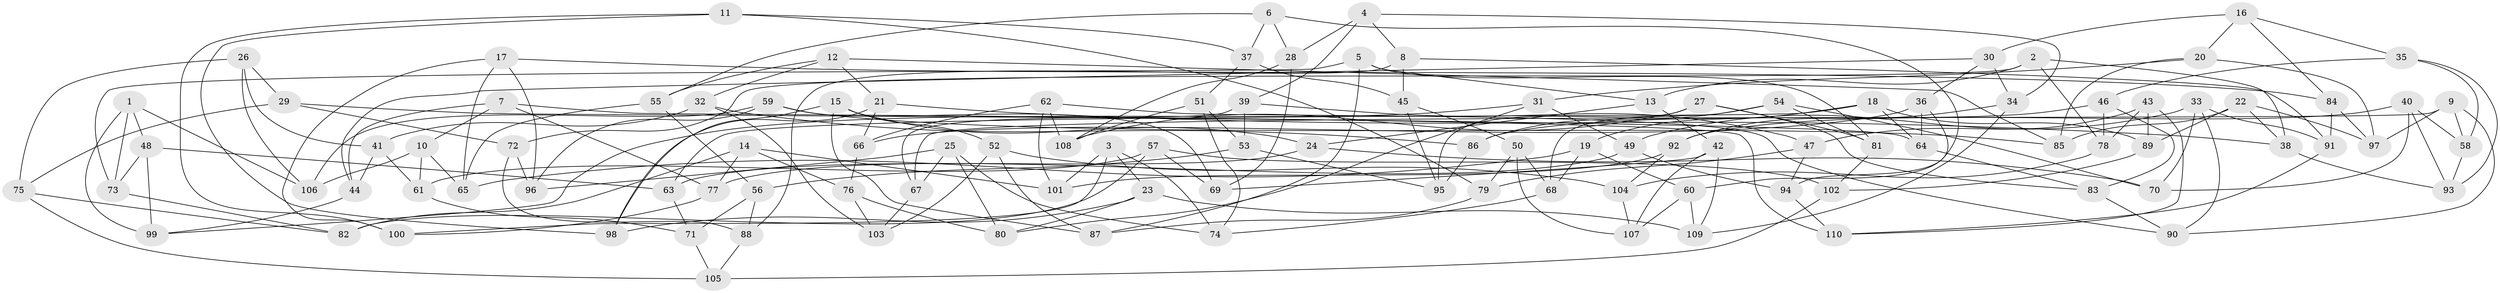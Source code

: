 // coarse degree distribution, {5: 0.05194805194805195, 4: 0.5714285714285714, 6: 0.35064935064935066, 3: 0.025974025974025976}
// Generated by graph-tools (version 1.1) at 2025/24/03/03/25 07:24:30]
// undirected, 110 vertices, 220 edges
graph export_dot {
graph [start="1"]
  node [color=gray90,style=filled];
  1;
  2;
  3;
  4;
  5;
  6;
  7;
  8;
  9;
  10;
  11;
  12;
  13;
  14;
  15;
  16;
  17;
  18;
  19;
  20;
  21;
  22;
  23;
  24;
  25;
  26;
  27;
  28;
  29;
  30;
  31;
  32;
  33;
  34;
  35;
  36;
  37;
  38;
  39;
  40;
  41;
  42;
  43;
  44;
  45;
  46;
  47;
  48;
  49;
  50;
  51;
  52;
  53;
  54;
  55;
  56;
  57;
  58;
  59;
  60;
  61;
  62;
  63;
  64;
  65;
  66;
  67;
  68;
  69;
  70;
  71;
  72;
  73;
  74;
  75;
  76;
  77;
  78;
  79;
  80;
  81;
  82;
  83;
  84;
  85;
  86;
  87;
  88;
  89;
  90;
  91;
  92;
  93;
  94;
  95;
  96;
  97;
  98;
  99;
  100;
  101;
  102;
  103;
  104;
  105;
  106;
  107;
  108;
  109;
  110;
  1 -- 106;
  1 -- 99;
  1 -- 73;
  1 -- 48;
  2 -- 78;
  2 -- 72;
  2 -- 38;
  2 -- 13;
  3 -- 23;
  3 -- 101;
  3 -- 100;
  3 -- 74;
  4 -- 39;
  4 -- 8;
  4 -- 34;
  4 -- 28;
  5 -- 13;
  5 -- 73;
  5 -- 81;
  5 -- 87;
  6 -- 28;
  6 -- 60;
  6 -- 37;
  6 -- 55;
  7 -- 10;
  7 -- 110;
  7 -- 77;
  7 -- 44;
  8 -- 45;
  8 -- 91;
  8 -- 88;
  9 -- 58;
  9 -- 90;
  9 -- 67;
  9 -- 97;
  10 -- 106;
  10 -- 65;
  10 -- 61;
  11 -- 79;
  11 -- 98;
  11 -- 100;
  11 -- 37;
  12 -- 32;
  12 -- 55;
  12 -- 21;
  12 -- 85;
  13 -- 24;
  13 -- 42;
  14 -- 77;
  14 -- 82;
  14 -- 76;
  14 -- 101;
  15 -- 98;
  15 -- 52;
  15 -- 87;
  15 -- 24;
  16 -- 84;
  16 -- 30;
  16 -- 20;
  16 -- 35;
  17 -- 65;
  17 -- 96;
  17 -- 100;
  17 -- 84;
  18 -- 64;
  18 -- 89;
  18 -- 19;
  18 -- 63;
  19 -- 65;
  19 -- 68;
  19 -- 60;
  20 -- 31;
  20 -- 97;
  20 -- 85;
  21 -- 66;
  21 -- 98;
  21 -- 38;
  22 -- 38;
  22 -- 89;
  22 -- 97;
  22 -- 85;
  23 -- 109;
  23 -- 98;
  23 -- 80;
  24 -- 70;
  24 -- 63;
  25 -- 96;
  25 -- 74;
  25 -- 80;
  25 -- 67;
  26 -- 75;
  26 -- 106;
  26 -- 29;
  26 -- 41;
  27 -- 83;
  27 -- 95;
  27 -- 81;
  27 -- 108;
  28 -- 69;
  28 -- 108;
  29 -- 72;
  29 -- 64;
  29 -- 75;
  30 -- 34;
  30 -- 44;
  30 -- 36;
  31 -- 49;
  31 -- 80;
  31 -- 99;
  32 -- 86;
  32 -- 103;
  32 -- 41;
  33 -- 91;
  33 -- 70;
  33 -- 90;
  33 -- 49;
  34 -- 92;
  34 -- 109;
  35 -- 58;
  35 -- 93;
  35 -- 46;
  36 -- 94;
  36 -- 64;
  36 -- 66;
  37 -- 51;
  37 -- 45;
  38 -- 93;
  39 -- 53;
  39 -- 47;
  39 -- 67;
  40 -- 70;
  40 -- 92;
  40 -- 93;
  40 -- 58;
  41 -- 61;
  41 -- 44;
  42 -- 69;
  42 -- 107;
  42 -- 109;
  43 -- 47;
  43 -- 78;
  43 -- 89;
  43 -- 110;
  44 -- 99;
  45 -- 50;
  45 -- 95;
  46 -- 83;
  46 -- 78;
  46 -- 86;
  47 -- 79;
  47 -- 94;
  48 -- 73;
  48 -- 99;
  48 -- 63;
  49 -- 94;
  49 -- 77;
  50 -- 68;
  50 -- 107;
  50 -- 79;
  51 -- 74;
  51 -- 108;
  51 -- 53;
  52 -- 104;
  52 -- 87;
  52 -- 103;
  53 -- 95;
  53 -- 56;
  54 -- 81;
  54 -- 70;
  54 -- 68;
  54 -- 86;
  55 -- 65;
  55 -- 56;
  56 -- 88;
  56 -- 71;
  57 -- 69;
  57 -- 82;
  57 -- 102;
  57 -- 61;
  58 -- 93;
  59 -- 106;
  59 -- 96;
  59 -- 69;
  59 -- 85;
  60 -- 109;
  60 -- 107;
  61 -- 71;
  62 -- 101;
  62 -- 108;
  62 -- 90;
  62 -- 66;
  63 -- 71;
  64 -- 83;
  66 -- 76;
  67 -- 103;
  68 -- 74;
  71 -- 105;
  72 -- 96;
  72 -- 88;
  73 -- 82;
  75 -- 105;
  75 -- 82;
  76 -- 80;
  76 -- 103;
  77 -- 100;
  78 -- 104;
  79 -- 87;
  81 -- 102;
  83 -- 90;
  84 -- 91;
  84 -- 97;
  86 -- 95;
  88 -- 105;
  89 -- 102;
  91 -- 110;
  92 -- 104;
  92 -- 101;
  94 -- 110;
  102 -- 105;
  104 -- 107;
}
